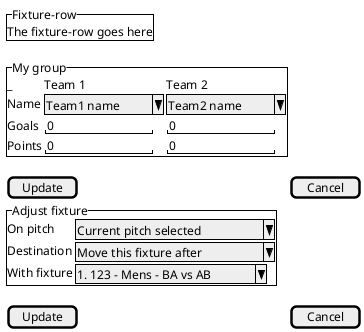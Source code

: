 @startsalt
{
  {^"Fixture-row"
    The fixture-row goes here
  }
  {^"My group"
    _         | Team 1          | Team 2
    Name      | ^Team1 name   ^ | ^Team2 name   ^
    Goals     | "0            " | "0            "
    Points    | "0            " | "0            "
  }
  [ Update ] | [ Cancel ]

  {^"Adjust fixture"
    On pitch     | ^Current pitch selected ^
    Destination  | ^Move this fixture after^
    With fixture | ^#123 - Mens - BA vs AB^
  }
  [ Update ] | [ Cancel ]
}
@endsalt 
